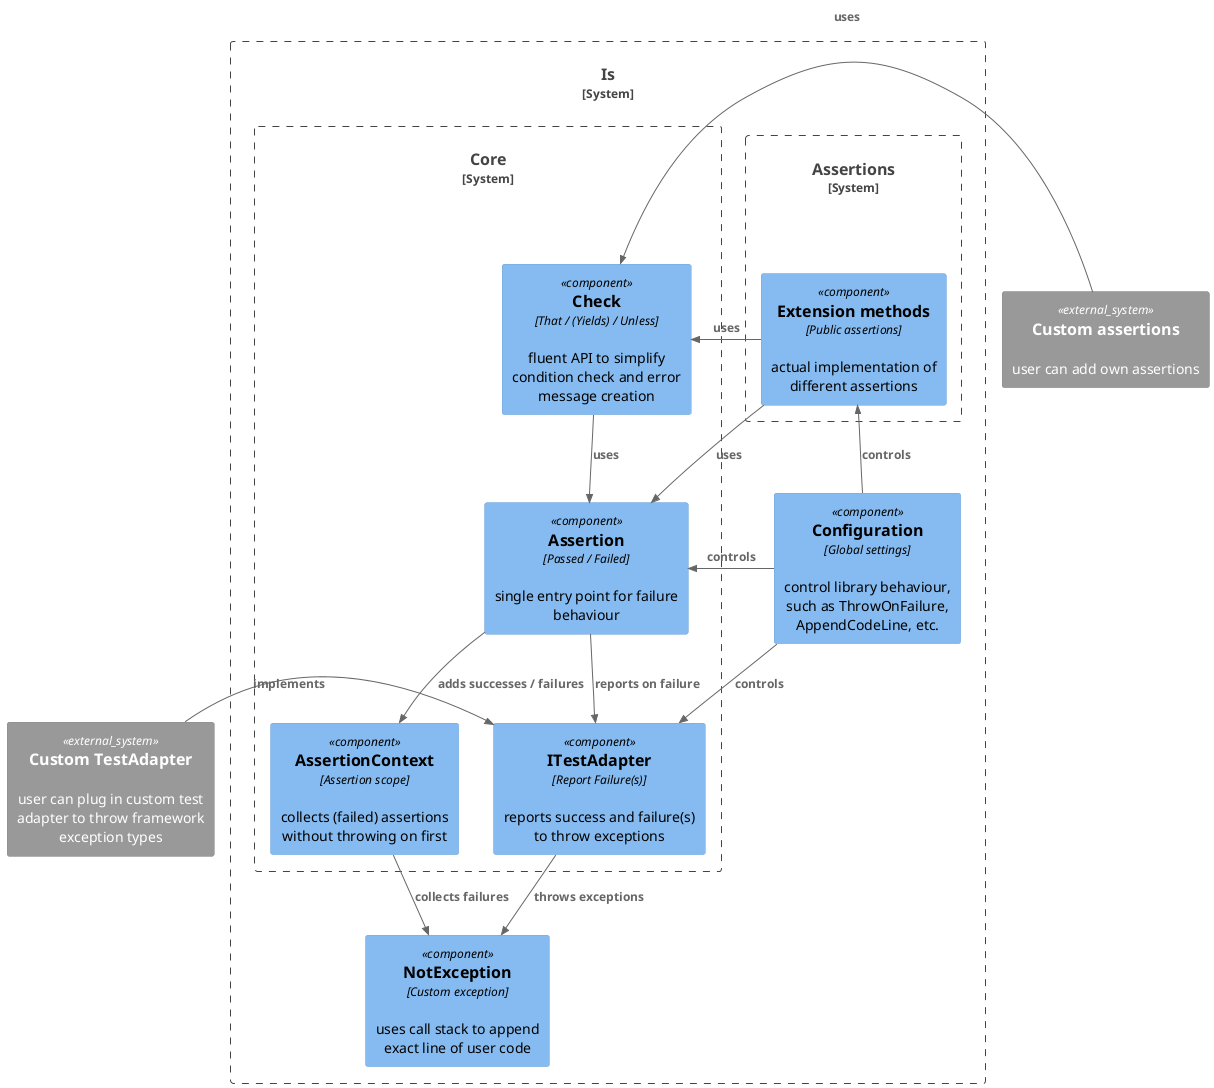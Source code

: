 @startuml "Architecture"

!include <C4/C4_Component>

' left to right direction

System_Ext(ca, "Custom assertions", "user can add own assertions")
System_Ext(cta, "Custom TestAdapter", "user can plug in custom test adapter to throw framework exception types")

System_Boundary(Is, "Is") {
    Component(ex, "NotException", "Custom exception", "uses call stack to append exact line of user code")
    Component(conf, "Configuration", "Global settings", "control library behaviour, such as ThrowOnFailure, AppendCodeLine, etc.")

    System_Boundary(Assertions, "Assertions") {
        Component(ext, "Extension methods", "Public assertions", "actual implementation of different assertions")
        }

    System_Boundary(Core, "Core") {
        Component(ass, "Assertion", "Passed / Failed", "single entry point for failure behaviour")
        Component(check, "Check", "That / (Yields) / Unless", "fluent API to simplify condition check and error message creation")
        Component(ctx, "AssertionContext", "Assertion scope", "collects (failed) assertions without throwing on first")
        Component(ita, "ITestAdapter", "Report Failure(s)", "reports success and failure(s) to throw exceptions")
        }
    }
}

Rel(ass, ita, "reports on failure")
Rel(ctx, ex, "collects failures")
Rel(ita, ex, "throws exceptions")
Rel_R(cta, ita, "implements")

Rel_U(ext, check, "uses")
Rel(ext, ass, "uses")
Rel_L(ca, check, "uses")

Rel(check, ass, "uses")
Rel(ass, ctx, "adds successes / failures")

Rel_R(conf, ass, "controls")
Rel(conf, ita, "controls")
Rel_U(conf, ext, "controls")


@enduml